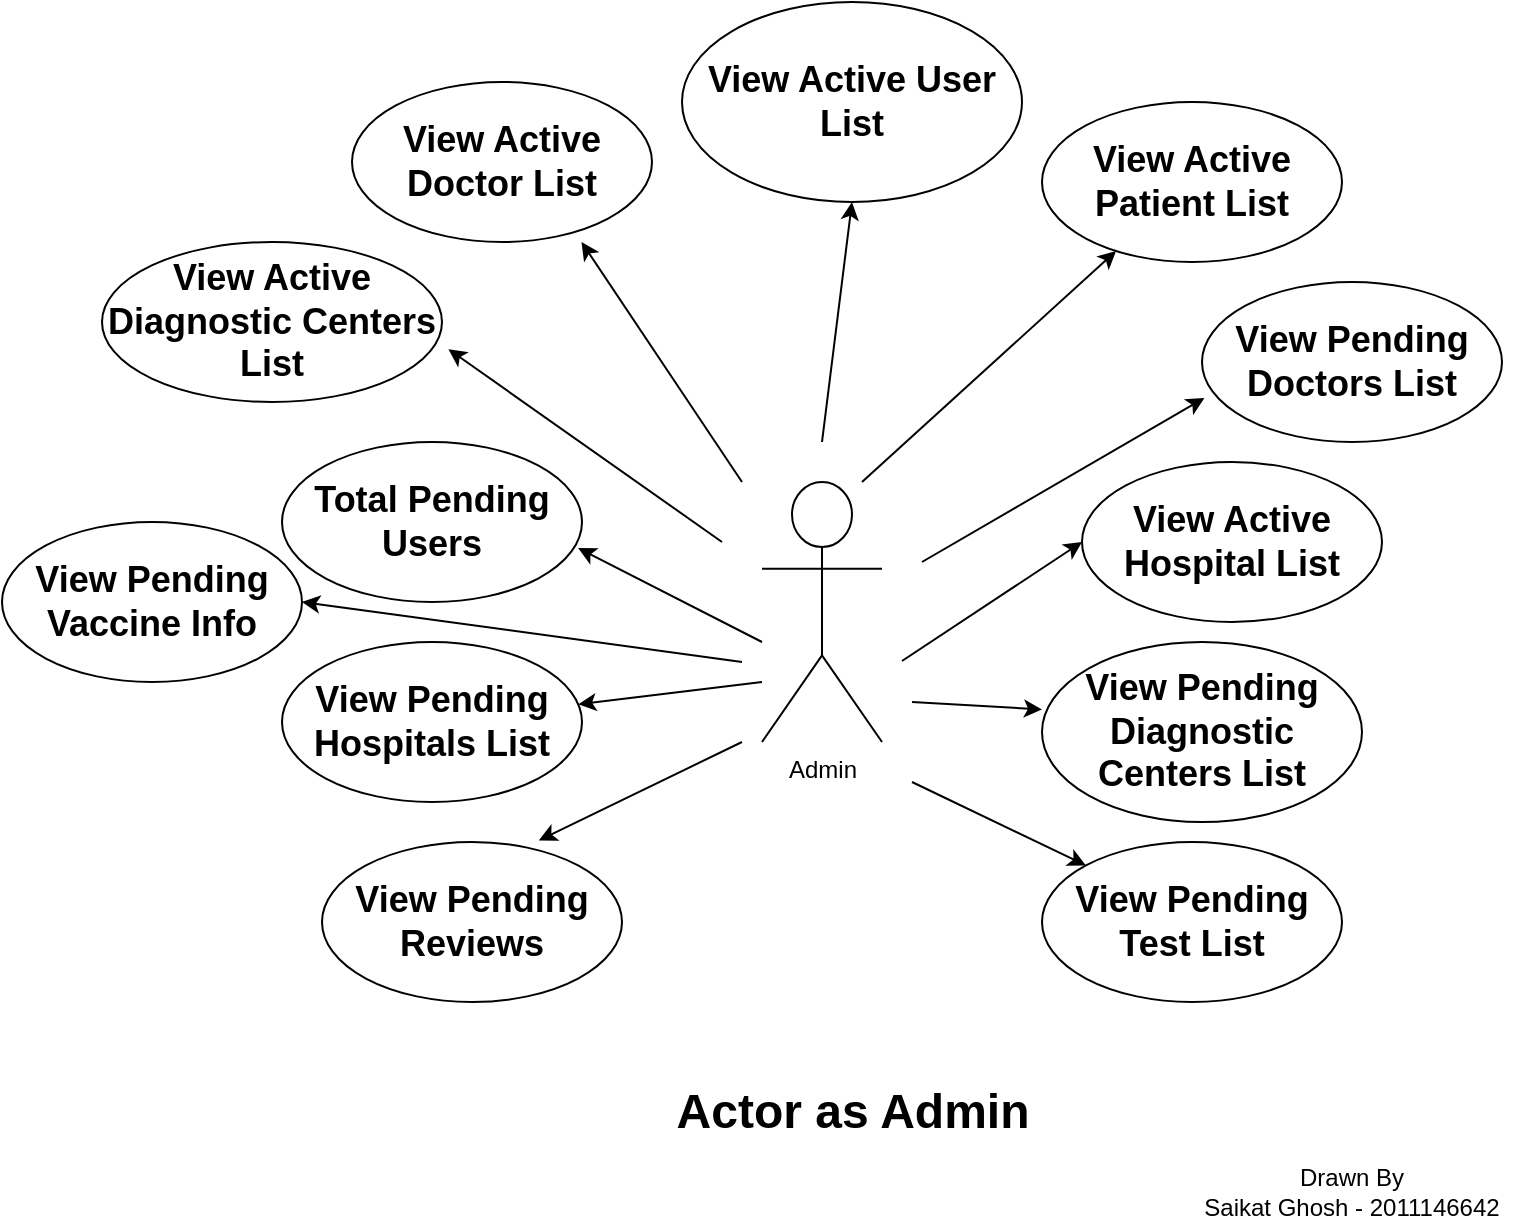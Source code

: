 <mxfile version="24.3.1" type="device">
  <diagram name="Page-1" id="m2K5TEeIyxoVtl-6TH2u">
    <mxGraphModel dx="1386" dy="797" grid="1" gridSize="10" guides="1" tooltips="1" connect="1" arrows="1" fold="1" page="1" pageScale="1" pageWidth="850" pageHeight="1100" math="0" shadow="0">
      <root>
        <mxCell id="0" />
        <mxCell id="1" parent="0" />
        <mxCell id="Ab90szdtHJ6ZRTBLOIzT-2" value="Admin" style="shape=umlActor;verticalLabelPosition=bottom;verticalAlign=top;html=1;outlineConnect=0;" parent="1" vertex="1">
          <mxGeometry x="400" y="270" width="60" height="130" as="geometry" />
        </mxCell>
        <mxCell id="Ab90szdtHJ6ZRTBLOIzT-3" value="&lt;h2&gt;View Active Patient List&lt;/h2&gt;" style="ellipse;whiteSpace=wrap;html=1;" parent="1" vertex="1">
          <mxGeometry x="540" y="80" width="150" height="80" as="geometry" />
        </mxCell>
        <mxCell id="LQUs0O18nRXYtGIv8AGs-1" value="" style="endArrow=classic;html=1;rounded=0;" parent="1" target="Ab90szdtHJ6ZRTBLOIzT-3" edge="1">
          <mxGeometry width="50" height="50" relative="1" as="geometry">
            <mxPoint x="450" y="270" as="sourcePoint" />
            <mxPoint x="500" y="220" as="targetPoint" />
          </mxGeometry>
        </mxCell>
        <mxCell id="LQUs0O18nRXYtGIv8AGs-6" value="" style="endArrow=classic;html=1;rounded=0;entryX=0;entryY=0.5;entryDx=0;entryDy=0;" parent="1" target="LQUs0O18nRXYtGIv8AGs-7" edge="1">
          <mxGeometry width="50" height="50" relative="1" as="geometry">
            <mxPoint x="470" y="359.5" as="sourcePoint" />
            <mxPoint x="540" y="359.5" as="targetPoint" />
          </mxGeometry>
        </mxCell>
        <mxCell id="LQUs0O18nRXYtGIv8AGs-7" value="&lt;h2&gt;View Active Hospital List&lt;/h2&gt;" style="ellipse;whiteSpace=wrap;html=1;" parent="1" vertex="1">
          <mxGeometry x="560" y="260" width="150" height="80" as="geometry" />
        </mxCell>
        <mxCell id="LQUs0O18nRXYtGIv8AGs-8" value="&lt;h2&gt;View Pending Doctors List&lt;/h2&gt;" style="ellipse;whiteSpace=wrap;html=1;" parent="1" vertex="1">
          <mxGeometry x="620" y="170" width="150" height="80" as="geometry" />
        </mxCell>
        <mxCell id="LQUs0O18nRXYtGIv8AGs-9" value="" style="endArrow=classic;html=1;rounded=0;entryX=0.008;entryY=0.725;entryDx=0;entryDy=0;entryPerimeter=0;" parent="1" target="LQUs0O18nRXYtGIv8AGs-8" edge="1">
          <mxGeometry width="50" height="50" relative="1" as="geometry">
            <mxPoint x="480" y="310" as="sourcePoint" />
            <mxPoint x="550" y="250" as="targetPoint" />
          </mxGeometry>
        </mxCell>
        <mxCell id="LQUs0O18nRXYtGIv8AGs-10" value="" style="endArrow=classic;html=1;rounded=0;entryX=0.765;entryY=1;entryDx=0;entryDy=0;entryPerimeter=0;" parent="1" target="LQUs0O18nRXYtGIv8AGs-11" edge="1">
          <mxGeometry width="50" height="50" relative="1" as="geometry">
            <mxPoint x="390" y="270" as="sourcePoint" />
            <mxPoint x="330" y="220" as="targetPoint" />
          </mxGeometry>
        </mxCell>
        <mxCell id="LQUs0O18nRXYtGIv8AGs-11" value="&lt;h2&gt;View Active Doctor List&lt;/h2&gt;" style="ellipse;whiteSpace=wrap;html=1;" parent="1" vertex="1">
          <mxGeometry x="195" y="70" width="150" height="80" as="geometry" />
        </mxCell>
        <mxCell id="LQUs0O18nRXYtGIv8AGs-12" value="" style="endArrow=classic;html=1;rounded=0;entryX=1.019;entryY=0.67;entryDx=0;entryDy=0;entryPerimeter=0;" parent="1" target="LQUs0O18nRXYtGIv8AGs-13" edge="1">
          <mxGeometry width="50" height="50" relative="1" as="geometry">
            <mxPoint x="380" y="300" as="sourcePoint" />
            <mxPoint x="310" y="270" as="targetPoint" />
          </mxGeometry>
        </mxCell>
        <mxCell id="LQUs0O18nRXYtGIv8AGs-13" value="&lt;h2&gt;View Active Diagnostic Centers List&lt;/h2&gt;" style="ellipse;whiteSpace=wrap;html=1;" parent="1" vertex="1">
          <mxGeometry x="70" y="150" width="170" height="80" as="geometry" />
        </mxCell>
        <mxCell id="LQUs0O18nRXYtGIv8AGs-14" value="&lt;h2&gt;Total Pending Users&lt;/h2&gt;" style="ellipse;whiteSpace=wrap;html=1;" parent="1" vertex="1">
          <mxGeometry x="160" y="250" width="150" height="80" as="geometry" />
        </mxCell>
        <mxCell id="LQUs0O18nRXYtGIv8AGs-15" value="" style="endArrow=classic;html=1;rounded=0;entryX=0.987;entryY=0.663;entryDx=0;entryDy=0;entryPerimeter=0;" parent="1" target="LQUs0O18nRXYtGIv8AGs-14" edge="1">
          <mxGeometry width="50" height="50" relative="1" as="geometry">
            <mxPoint x="400" y="350" as="sourcePoint" />
            <mxPoint x="330" y="320" as="targetPoint" />
          </mxGeometry>
        </mxCell>
        <mxCell id="LQUs0O18nRXYtGIv8AGs-16" value="" style="endArrow=classic;html=1;rounded=0;entryX=0.5;entryY=1;entryDx=0;entryDy=0;" parent="1" target="LQUs0O18nRXYtGIv8AGs-17" edge="1">
          <mxGeometry width="50" height="50" relative="1" as="geometry">
            <mxPoint x="430" y="250" as="sourcePoint" />
            <mxPoint x="430" y="140" as="targetPoint" />
          </mxGeometry>
        </mxCell>
        <mxCell id="LQUs0O18nRXYtGIv8AGs-17" value="&lt;h2&gt;View Active User List&lt;/h2&gt;" style="ellipse;whiteSpace=wrap;html=1;" parent="1" vertex="1">
          <mxGeometry x="360" y="30" width="170" height="100" as="geometry" />
        </mxCell>
        <mxCell id="LQUs0O18nRXYtGIv8AGs-20" value="" style="endArrow=classic;html=1;rounded=0;entryX=0;entryY=0.375;entryDx=0;entryDy=0;entryPerimeter=0;" parent="1" target="LQUs0O18nRXYtGIv8AGs-21" edge="1">
          <mxGeometry width="50" height="50" relative="1" as="geometry">
            <mxPoint x="475" y="380" as="sourcePoint" />
            <mxPoint x="570" y="420" as="targetPoint" />
          </mxGeometry>
        </mxCell>
        <mxCell id="LQUs0O18nRXYtGIv8AGs-21" value="&lt;h2&gt;View Pending Diagnostic Centers List&lt;/h2&gt;" style="ellipse;whiteSpace=wrap;html=1;" parent="1" vertex="1">
          <mxGeometry x="540" y="350" width="160" height="90" as="geometry" />
        </mxCell>
        <mxCell id="LQUs0O18nRXYtGIv8AGs-23" value="&lt;h2&gt;View Pending Hospitals List&lt;/h2&gt;" style="ellipse;whiteSpace=wrap;html=1;" parent="1" vertex="1">
          <mxGeometry x="160" y="350" width="150" height="80" as="geometry" />
        </mxCell>
        <mxCell id="LQUs0O18nRXYtGIv8AGs-24" value="" style="endArrow=classic;html=1;rounded=0;" parent="1" target="LQUs0O18nRXYtGIv8AGs-23" edge="1">
          <mxGeometry width="50" height="50" relative="1" as="geometry">
            <mxPoint x="400" y="370" as="sourcePoint" />
            <mxPoint x="330" y="320" as="targetPoint" />
          </mxGeometry>
        </mxCell>
        <mxCell id="LQUs0O18nRXYtGIv8AGs-25" value="&lt;h2&gt;View Pending Reviews&lt;/h2&gt;" style="ellipse;whiteSpace=wrap;html=1;" parent="1" vertex="1">
          <mxGeometry x="180" y="450" width="150" height="80" as="geometry" />
        </mxCell>
        <mxCell id="LQUs0O18nRXYtGIv8AGs-27" value="" style="endArrow=classic;html=1;rounded=0;entryX=0.723;entryY=-0.01;entryDx=0;entryDy=0;entryPerimeter=0;" parent="1" target="LQUs0O18nRXYtGIv8AGs-25" edge="1">
          <mxGeometry width="50" height="50" relative="1" as="geometry">
            <mxPoint x="390" y="400" as="sourcePoint" />
            <mxPoint x="300" y="418" as="targetPoint" />
          </mxGeometry>
        </mxCell>
        <mxCell id="LQUs0O18nRXYtGIv8AGs-28" value="&lt;h2&gt;View Pending Test List&lt;/h2&gt;" style="ellipse;whiteSpace=wrap;html=1;" parent="1" vertex="1">
          <mxGeometry x="540" y="450" width="150" height="80" as="geometry" />
        </mxCell>
        <mxCell id="LQUs0O18nRXYtGIv8AGs-29" value="" style="endArrow=classic;html=1;rounded=0;entryX=0;entryY=0;entryDx=0;entryDy=0;" parent="1" target="LQUs0O18nRXYtGIv8AGs-28" edge="1">
          <mxGeometry width="50" height="50" relative="1" as="geometry">
            <mxPoint x="475" y="420" as="sourcePoint" />
            <mxPoint x="540" y="430" as="targetPoint" />
          </mxGeometry>
        </mxCell>
        <mxCell id="LQUs0O18nRXYtGIv8AGs-30" value="&lt;h1&gt;Actor as Admin&lt;/h1&gt;" style="text;html=1;align=center;verticalAlign=middle;resizable=0;points=[];autosize=1;strokeColor=none;fillColor=none;" parent="1" vertex="1">
          <mxGeometry x="345" y="550" width="200" height="70" as="geometry" />
        </mxCell>
        <mxCell id="RSEPtaVJYrJOlV_ZN3VG-2" value="" style="endArrow=classic;html=1;rounded=0;entryX=1;entryY=0.5;entryDx=0;entryDy=0;" parent="1" target="RSEPtaVJYrJOlV_ZN3VG-3" edge="1">
          <mxGeometry width="50" height="50" relative="1" as="geometry">
            <mxPoint x="390" y="360" as="sourcePoint" />
            <mxPoint x="170" y="340" as="targetPoint" />
          </mxGeometry>
        </mxCell>
        <mxCell id="RSEPtaVJYrJOlV_ZN3VG-3" value="&lt;h2&gt;View Pending Vaccine Info&lt;/h2&gt;" style="ellipse;whiteSpace=wrap;html=1;" parent="1" vertex="1">
          <mxGeometry x="20" y="290" width="150" height="80" as="geometry" />
        </mxCell>
        <mxCell id="iJJj9Ie1cnjJVuMBTA9s-1" value="Drawn By&lt;div&gt;Saikat Ghosh - 2011146642&lt;/div&gt;" style="text;html=1;align=center;verticalAlign=middle;whiteSpace=wrap;rounded=0;" vertex="1" parent="1">
          <mxGeometry x="610" y="610" width="170" height="30" as="geometry" />
        </mxCell>
      </root>
    </mxGraphModel>
  </diagram>
</mxfile>
